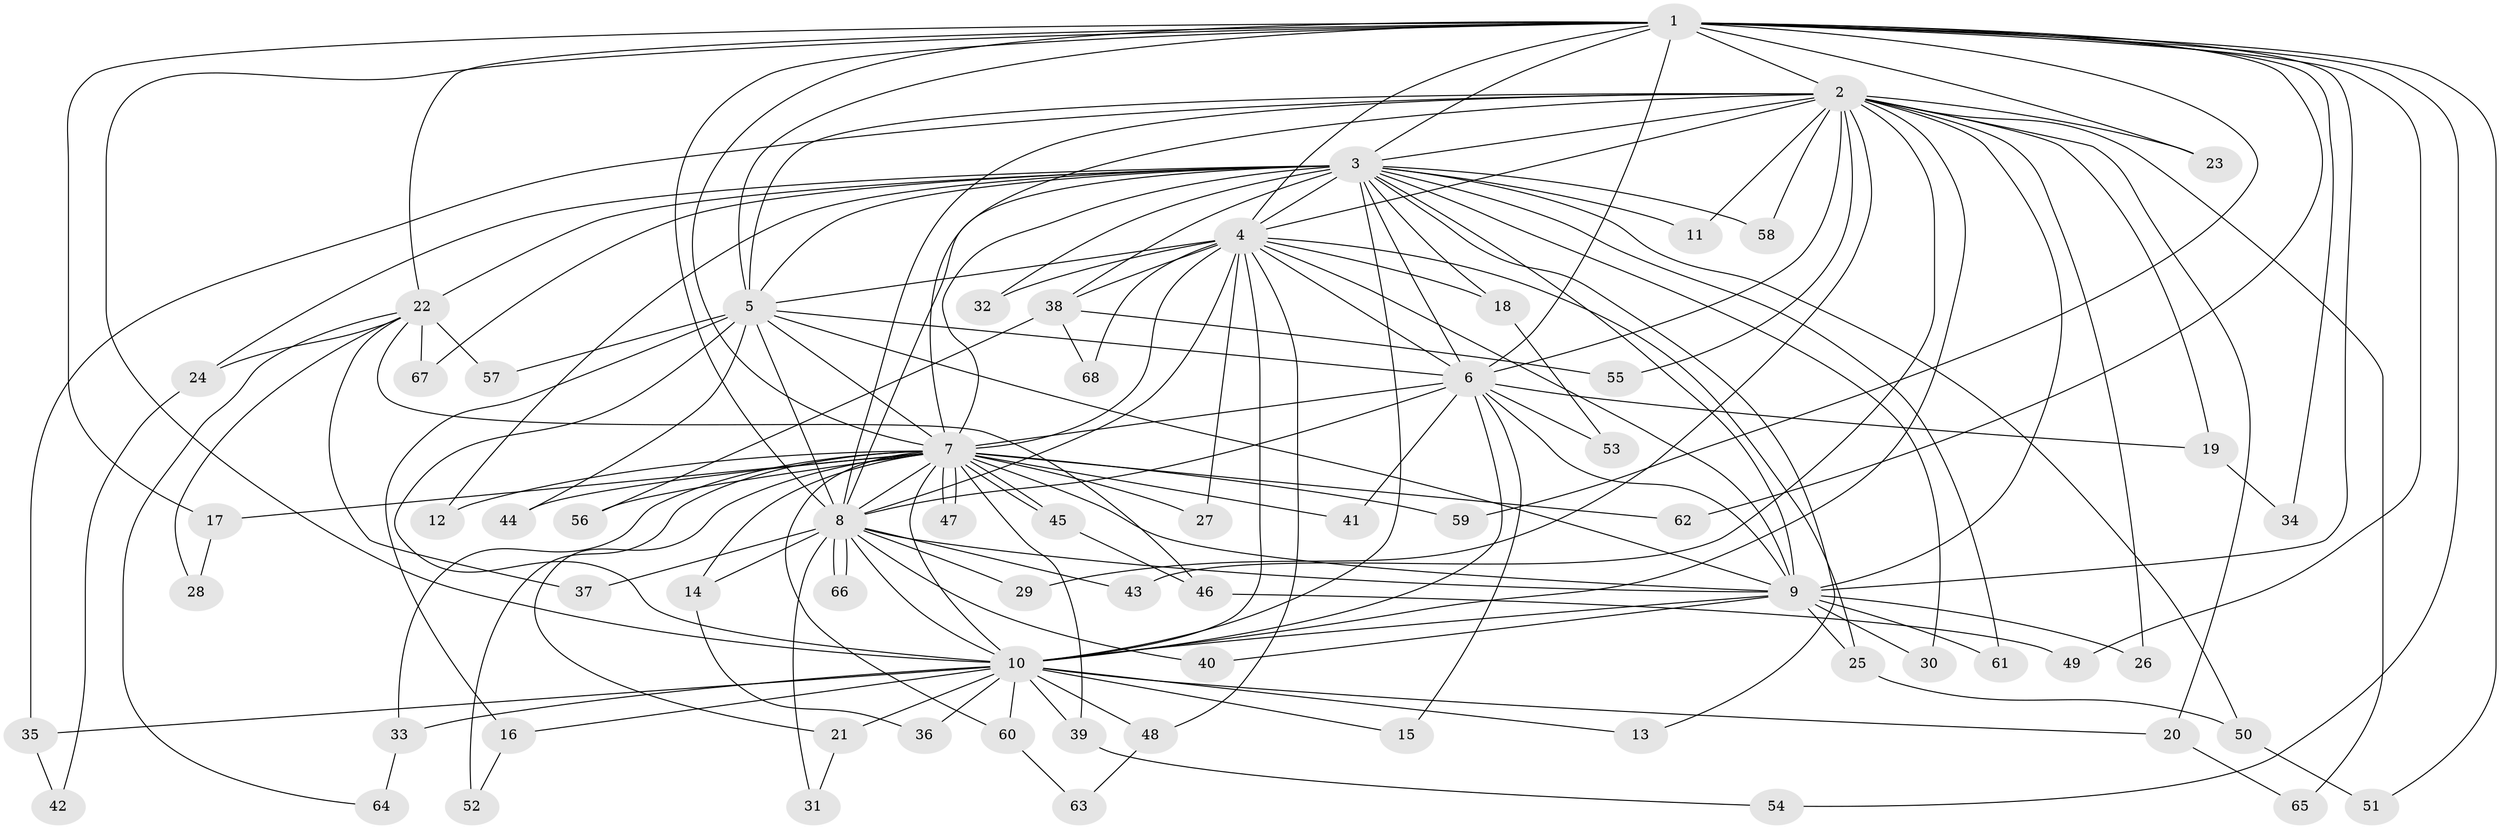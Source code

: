 // coarse degree distribution, {15: 0.0392156862745098, 22: 0.0196078431372549, 18: 0.0392156862745098, 11: 0.0392156862745098, 24: 0.0196078431372549, 12: 0.0196078431372549, 2: 0.47058823529411764, 3: 0.2549019607843137, 9: 0.0196078431372549, 1: 0.058823529411764705, 5: 0.0196078431372549}
// Generated by graph-tools (version 1.1) at 2025/51/02/27/25 19:51:42]
// undirected, 68 vertices, 161 edges
graph export_dot {
graph [start="1"]
  node [color=gray90,style=filled];
  1;
  2;
  3;
  4;
  5;
  6;
  7;
  8;
  9;
  10;
  11;
  12;
  13;
  14;
  15;
  16;
  17;
  18;
  19;
  20;
  21;
  22;
  23;
  24;
  25;
  26;
  27;
  28;
  29;
  30;
  31;
  32;
  33;
  34;
  35;
  36;
  37;
  38;
  39;
  40;
  41;
  42;
  43;
  44;
  45;
  46;
  47;
  48;
  49;
  50;
  51;
  52;
  53;
  54;
  55;
  56;
  57;
  58;
  59;
  60;
  61;
  62;
  63;
  64;
  65;
  66;
  67;
  68;
  1 -- 2;
  1 -- 3;
  1 -- 4;
  1 -- 5;
  1 -- 6;
  1 -- 7;
  1 -- 8;
  1 -- 9;
  1 -- 10;
  1 -- 17;
  1 -- 22;
  1 -- 23;
  1 -- 34;
  1 -- 49;
  1 -- 51;
  1 -- 54;
  1 -- 59;
  1 -- 62;
  2 -- 3;
  2 -- 4;
  2 -- 5;
  2 -- 6;
  2 -- 7;
  2 -- 8;
  2 -- 9;
  2 -- 10;
  2 -- 11;
  2 -- 19;
  2 -- 20;
  2 -- 23;
  2 -- 26;
  2 -- 29;
  2 -- 35;
  2 -- 43;
  2 -- 55;
  2 -- 58;
  2 -- 65;
  3 -- 4;
  3 -- 5;
  3 -- 6;
  3 -- 7;
  3 -- 8;
  3 -- 9;
  3 -- 10;
  3 -- 11;
  3 -- 12;
  3 -- 13;
  3 -- 18;
  3 -- 22;
  3 -- 24;
  3 -- 30;
  3 -- 32;
  3 -- 38;
  3 -- 50;
  3 -- 58;
  3 -- 61;
  3 -- 67;
  4 -- 5;
  4 -- 6;
  4 -- 7;
  4 -- 8;
  4 -- 9;
  4 -- 10;
  4 -- 18;
  4 -- 25;
  4 -- 27;
  4 -- 32;
  4 -- 38;
  4 -- 48;
  4 -- 68;
  5 -- 6;
  5 -- 7;
  5 -- 8;
  5 -- 9;
  5 -- 10;
  5 -- 16;
  5 -- 44;
  5 -- 57;
  6 -- 7;
  6 -- 8;
  6 -- 9;
  6 -- 10;
  6 -- 15;
  6 -- 19;
  6 -- 41;
  6 -- 53;
  7 -- 8;
  7 -- 9;
  7 -- 10;
  7 -- 12;
  7 -- 14;
  7 -- 17;
  7 -- 21;
  7 -- 27;
  7 -- 33;
  7 -- 39;
  7 -- 41;
  7 -- 44;
  7 -- 45;
  7 -- 45;
  7 -- 47;
  7 -- 47;
  7 -- 52;
  7 -- 56;
  7 -- 59;
  7 -- 60;
  7 -- 62;
  8 -- 9;
  8 -- 10;
  8 -- 14;
  8 -- 29;
  8 -- 31;
  8 -- 37;
  8 -- 40;
  8 -- 43;
  8 -- 66;
  8 -- 66;
  9 -- 10;
  9 -- 25;
  9 -- 26;
  9 -- 30;
  9 -- 40;
  9 -- 61;
  10 -- 13;
  10 -- 15;
  10 -- 16;
  10 -- 20;
  10 -- 21;
  10 -- 33;
  10 -- 35;
  10 -- 36;
  10 -- 39;
  10 -- 48;
  10 -- 60;
  14 -- 36;
  16 -- 52;
  17 -- 28;
  18 -- 53;
  19 -- 34;
  20 -- 65;
  21 -- 31;
  22 -- 24;
  22 -- 28;
  22 -- 37;
  22 -- 46;
  22 -- 57;
  22 -- 64;
  22 -- 67;
  24 -- 42;
  25 -- 50;
  33 -- 64;
  35 -- 42;
  38 -- 55;
  38 -- 56;
  38 -- 68;
  39 -- 54;
  45 -- 46;
  46 -- 49;
  48 -- 63;
  50 -- 51;
  60 -- 63;
}
